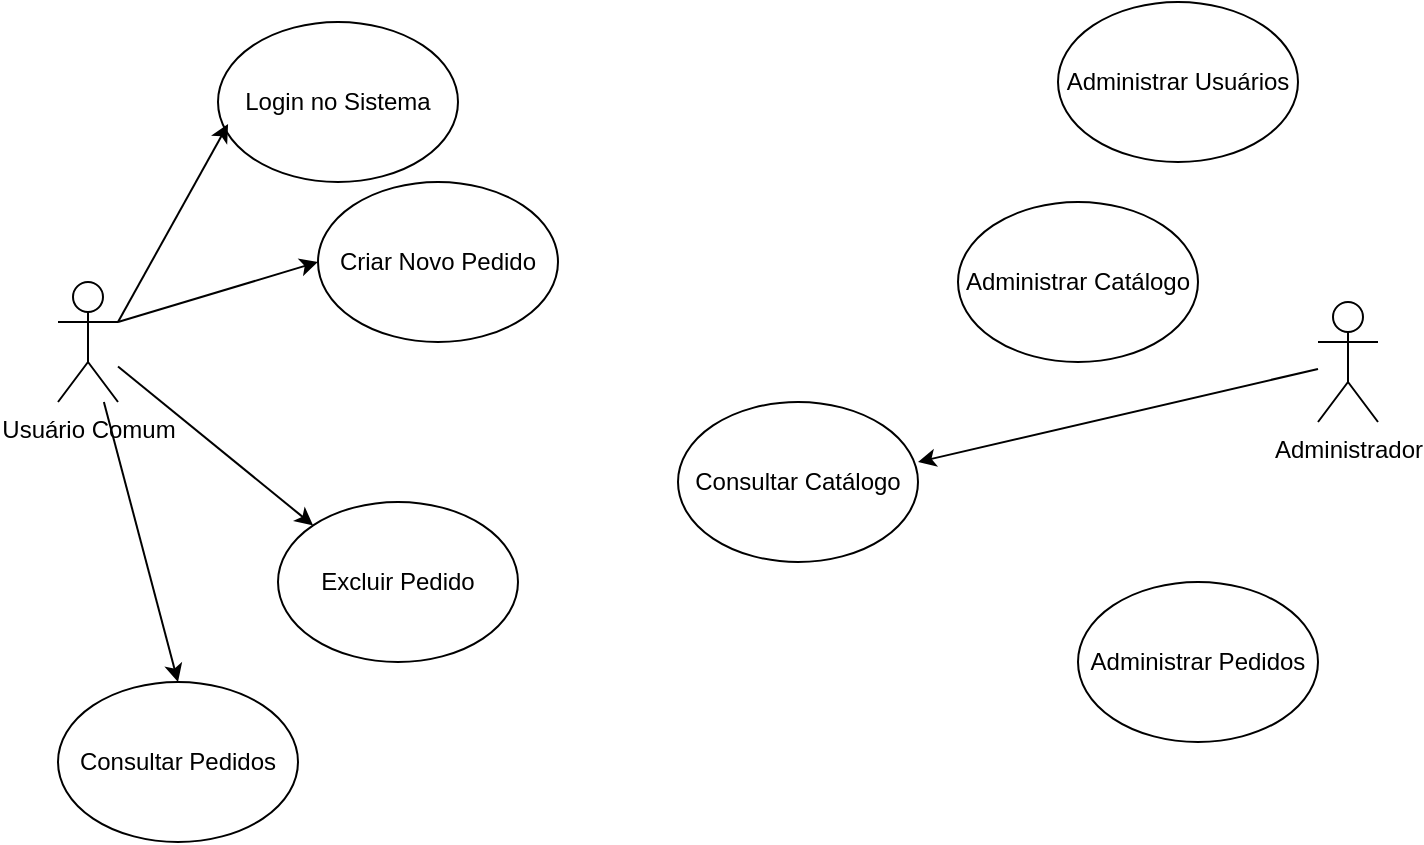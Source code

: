 <mxfile version="22.0.6" type="github">
  <diagram name="Página-1" id="NrpWv6vfKQjwWQ1xto1x">
    <mxGraphModel dx="880" dy="1647" grid="1" gridSize="10" guides="1" tooltips="1" connect="1" arrows="1" fold="1" page="1" pageScale="1" pageWidth="827" pageHeight="1169" math="0" shadow="0">
      <root>
        <mxCell id="0" />
        <mxCell id="1" parent="0" />
        <mxCell id="MZzRdd60GhyuEeioZDl1-1" value="Usuário Comum" style="shape=umlActor;verticalLabelPosition=bottom;verticalAlign=top;html=1;outlineConnect=0;" vertex="1" parent="1">
          <mxGeometry x="60" y="130" width="30" height="60" as="geometry" />
        </mxCell>
        <mxCell id="MZzRdd60GhyuEeioZDl1-2" value="Administrador" style="shape=umlActor;verticalLabelPosition=bottom;verticalAlign=top;html=1;outlineConnect=0;" vertex="1" parent="1">
          <mxGeometry x="690" y="140" width="30" height="60" as="geometry" />
        </mxCell>
        <mxCell id="MZzRdd60GhyuEeioZDl1-3" value="Login no Sistema" style="ellipse;whiteSpace=wrap;html=1;" vertex="1" parent="1">
          <mxGeometry x="140" width="120" height="80" as="geometry" />
        </mxCell>
        <mxCell id="MZzRdd60GhyuEeioZDl1-4" value="Criar Novo Pedido" style="ellipse;whiteSpace=wrap;html=1;" vertex="1" parent="1">
          <mxGeometry x="190" y="80" width="120" height="80" as="geometry" />
        </mxCell>
        <mxCell id="MZzRdd60GhyuEeioZDl1-5" value="Excluir Pedido" style="ellipse;whiteSpace=wrap;html=1;" vertex="1" parent="1">
          <mxGeometry x="170" y="240" width="120" height="80" as="geometry" />
        </mxCell>
        <mxCell id="MZzRdd60GhyuEeioZDl1-6" value="Consultar Pedidos" style="ellipse;whiteSpace=wrap;html=1;" vertex="1" parent="1">
          <mxGeometry x="60" y="330" width="120" height="80" as="geometry" />
        </mxCell>
        <mxCell id="MZzRdd60GhyuEeioZDl1-7" value="" style="endArrow=classic;html=1;rounded=0;exitX=1;exitY=0.333;exitDx=0;exitDy=0;exitPerimeter=0;entryX=0.042;entryY=0.638;entryDx=0;entryDy=0;entryPerimeter=0;" edge="1" parent="1" source="MZzRdd60GhyuEeioZDl1-1" target="MZzRdd60GhyuEeioZDl1-3">
          <mxGeometry width="50" height="50" relative="1" as="geometry">
            <mxPoint x="390" y="280" as="sourcePoint" />
            <mxPoint x="440" y="230" as="targetPoint" />
          </mxGeometry>
        </mxCell>
        <mxCell id="MZzRdd60GhyuEeioZDl1-8" value="" style="endArrow=classic;html=1;rounded=0;entryX=0;entryY=0.5;entryDx=0;entryDy=0;" edge="1" parent="1" target="MZzRdd60GhyuEeioZDl1-4">
          <mxGeometry width="50" height="50" relative="1" as="geometry">
            <mxPoint x="90" y="150" as="sourcePoint" />
            <mxPoint x="190" y="170" as="targetPoint" />
          </mxGeometry>
        </mxCell>
        <mxCell id="MZzRdd60GhyuEeioZDl1-9" value="" style="endArrow=classic;html=1;rounded=0;entryX=0;entryY=0;entryDx=0;entryDy=0;" edge="1" parent="1" source="MZzRdd60GhyuEeioZDl1-1" target="MZzRdd60GhyuEeioZDl1-5">
          <mxGeometry width="50" height="50" relative="1" as="geometry">
            <mxPoint x="390" y="280" as="sourcePoint" />
            <mxPoint x="440" y="230" as="targetPoint" />
          </mxGeometry>
        </mxCell>
        <mxCell id="MZzRdd60GhyuEeioZDl1-10" value="" style="endArrow=classic;html=1;rounded=0;entryX=0.5;entryY=0;entryDx=0;entryDy=0;" edge="1" parent="1" source="MZzRdd60GhyuEeioZDl1-1" target="MZzRdd60GhyuEeioZDl1-6">
          <mxGeometry width="50" height="50" relative="1" as="geometry">
            <mxPoint x="390" y="280" as="sourcePoint" />
            <mxPoint x="440" y="230" as="targetPoint" />
          </mxGeometry>
        </mxCell>
        <mxCell id="MZzRdd60GhyuEeioZDl1-11" value="Administrar Usuários" style="ellipse;whiteSpace=wrap;html=1;" vertex="1" parent="1">
          <mxGeometry x="560" y="-10" width="120" height="80" as="geometry" />
        </mxCell>
        <mxCell id="MZzRdd60GhyuEeioZDl1-13" value="Administrar Catálogo" style="ellipse;whiteSpace=wrap;html=1;" vertex="1" parent="1">
          <mxGeometry x="510" y="90" width="120" height="80" as="geometry" />
        </mxCell>
        <mxCell id="MZzRdd60GhyuEeioZDl1-14" value="Administrar Pedidos" style="ellipse;whiteSpace=wrap;html=1;" vertex="1" parent="1">
          <mxGeometry x="570" y="280" width="120" height="80" as="geometry" />
        </mxCell>
        <mxCell id="MZzRdd60GhyuEeioZDl1-15" value="Consultar Catálogo" style="ellipse;whiteSpace=wrap;html=1;" vertex="1" parent="1">
          <mxGeometry x="370" y="190" width="120" height="80" as="geometry" />
        </mxCell>
        <mxCell id="MZzRdd60GhyuEeioZDl1-16" value="" style="endArrow=classic;html=1;rounded=0;" edge="1" parent="1" source="MZzRdd60GhyuEeioZDl1-2">
          <mxGeometry width="50" height="50" relative="1" as="geometry">
            <mxPoint x="390" y="280" as="sourcePoint" />
            <mxPoint x="490" y="220" as="targetPoint" />
          </mxGeometry>
        </mxCell>
      </root>
    </mxGraphModel>
  </diagram>
</mxfile>
